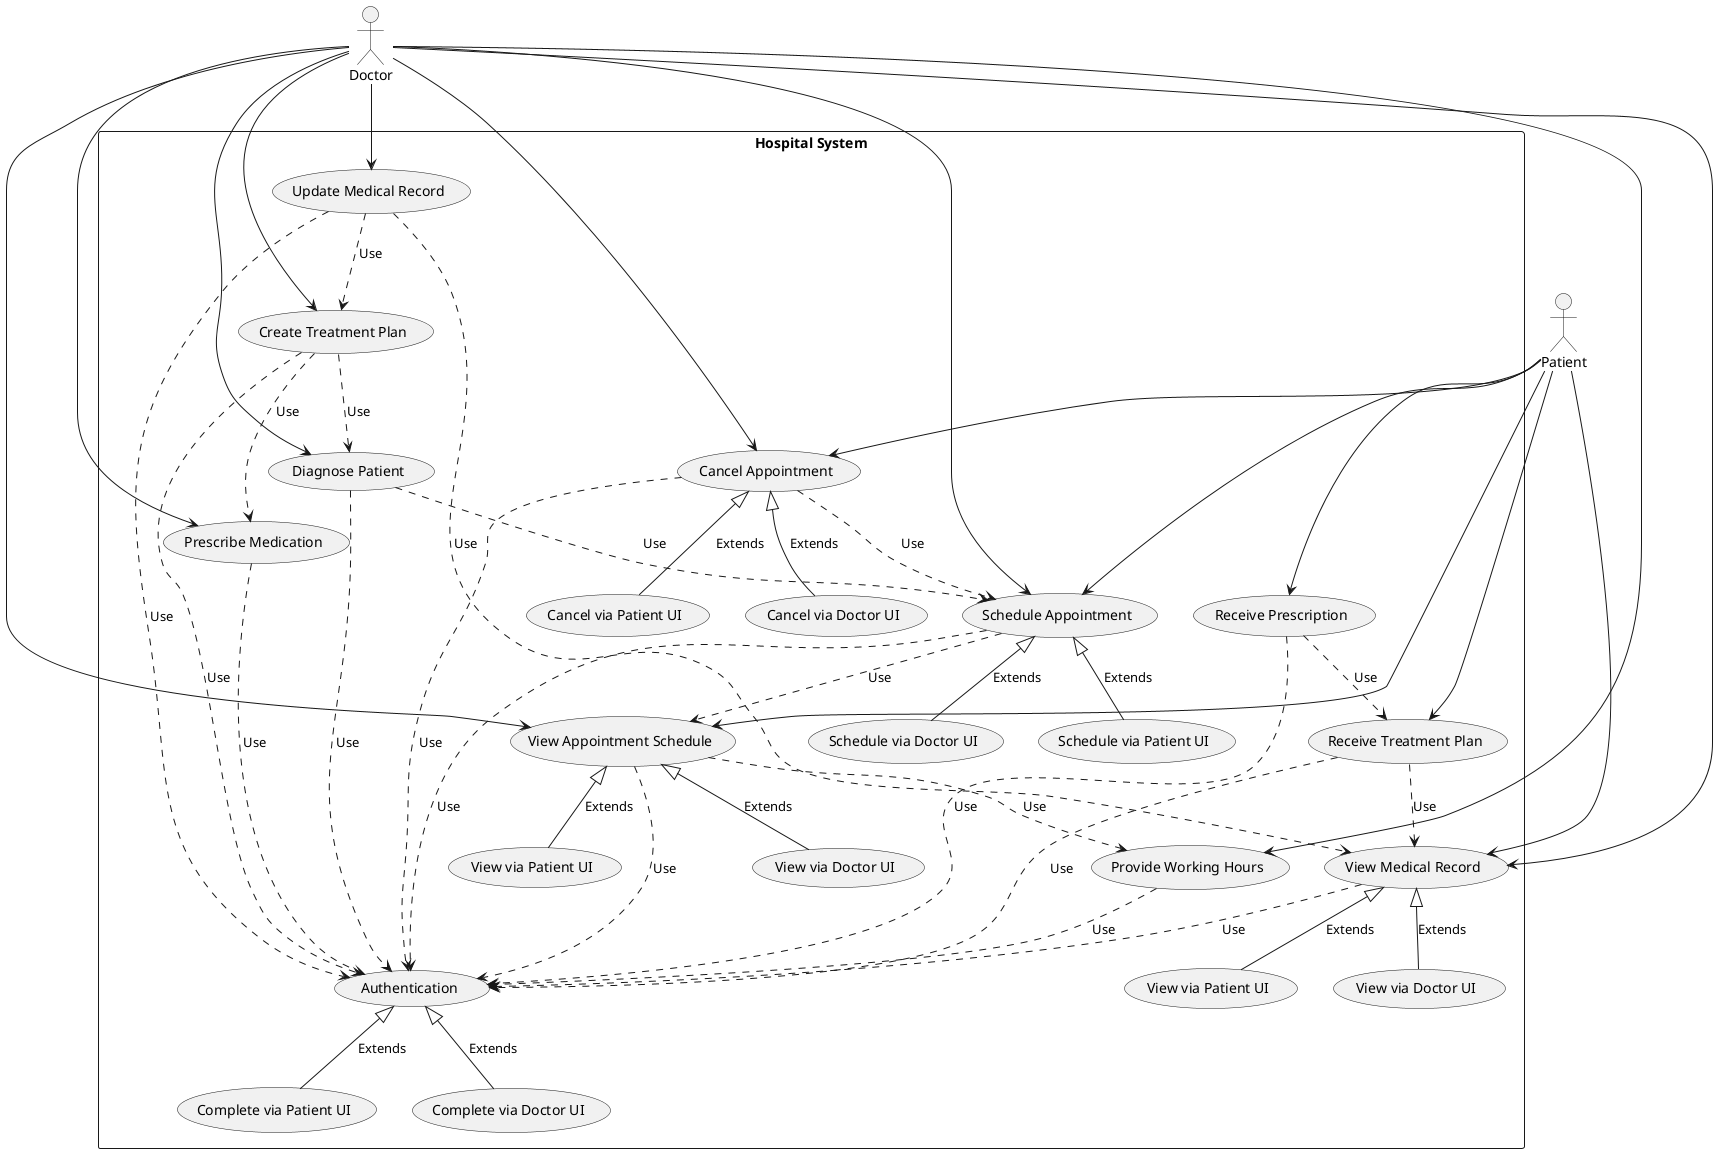 @startuml
actor Patient
actor Doctor

rectangle "Hospital System" {
    usecase Auth as "Authentication"
    usecase AuthPatient as "Complete via Patient UI"
    usecase AuthDoctor as "Complete via Doctor UI"

    usecase SchedApp as "Schedule Appointment"
    usecase SchedP as "Schedule via Patient UI"
    usecase SchedD as "Schedule via Doctor UI"
    usecase CancelApp as "Cancel Appointment"
    usecase CancelP as "Cancel via Patient UI"
    usecase CancelD as "Cancel via Doctor UI"
    usecase ViewAppSched as "View Appointment Schedule"
    usecase ViewSchedP as "View via Patient UI"
    usecase ViewSchedD as "View via Doctor UI"
    usecase Hours as "Provide Working Hours"
    usecase ViewMR as "View Medical Record"
    usecase ViewMRP as "View via Patient UI"
    usecase ViewMRD as "View via Doctor UI"
    usecase UpdateMR as "Update Medical Record"

    Auth <|-- AuthPatient : Extends
    Auth <|-- AuthDoctor : Extends
    CancelApp <|-- CancelP : Extends
    CancelApp <|-- CancelD : Extends
    SchedApp <|-- SchedP : Extends
    SchedApp <|-- SchedD : Extends
    ViewAppSched <|-- ViewSchedD : Extends
    ViewAppSched <|-- ViewSchedP : Extends
    ViewMR <|-- ViewMRD : Extends
    ViewMR <|-- ViewMRP : Extends

    usecase Diag as "Diagnose Patient"
    usecase CreateTP as "Create Treatment Plan"
    usecase RecTP as "Receive Treatment Plan"
    usecase Presc as "Prescribe Medication"
    usecase RecRX as "Receive Prescription"

    Patient --> SchedApp
    Patient --> CancelApp
    Patient --> ViewAppSched
    Patient --> ViewMR
    Patient --> RecTP
    Patient --> RecRX

    Doctor --> SchedApp
    Doctor --> CancelApp
    Doctor --> ViewAppSched
    Doctor --> ViewMR
    Doctor --> UpdateMR
    Doctor --> Hours
    Doctor --> Diag
    Doctor --> CreateTP
    Doctor --> Presc

    SchedApp ..> Auth : Use
    SchedApp ..> ViewAppSched : Use
    CancelApp ..> Auth : Use
    CancelApp ..> SchedApp : Use
    ViewAppSched ..> Auth : Use
    ViewAppSched ..> Hours : Use
    ViewMR ..> Auth : Use
    UpdateMR ..> Auth : Use
    UpdateMR ..> ViewMR : Use
    UpdateMR ..> CreateTP : Use
    RecTP ..> Auth : Use
    RecTP ..> ViewMR : Use
    RecRX ..> Auth : Use
    RecRX ..> RecTP : Use
    Diag ..> Auth : Use
    Hours ..> Auth : Use
    CreateTP ..> Presc : Use
    CreateTP ..> Auth : Use
    CreateTP ..> Diag : Use
    Diag ..> SchedApp : Use
    Presc ..> Auth : Use
}
@enduml